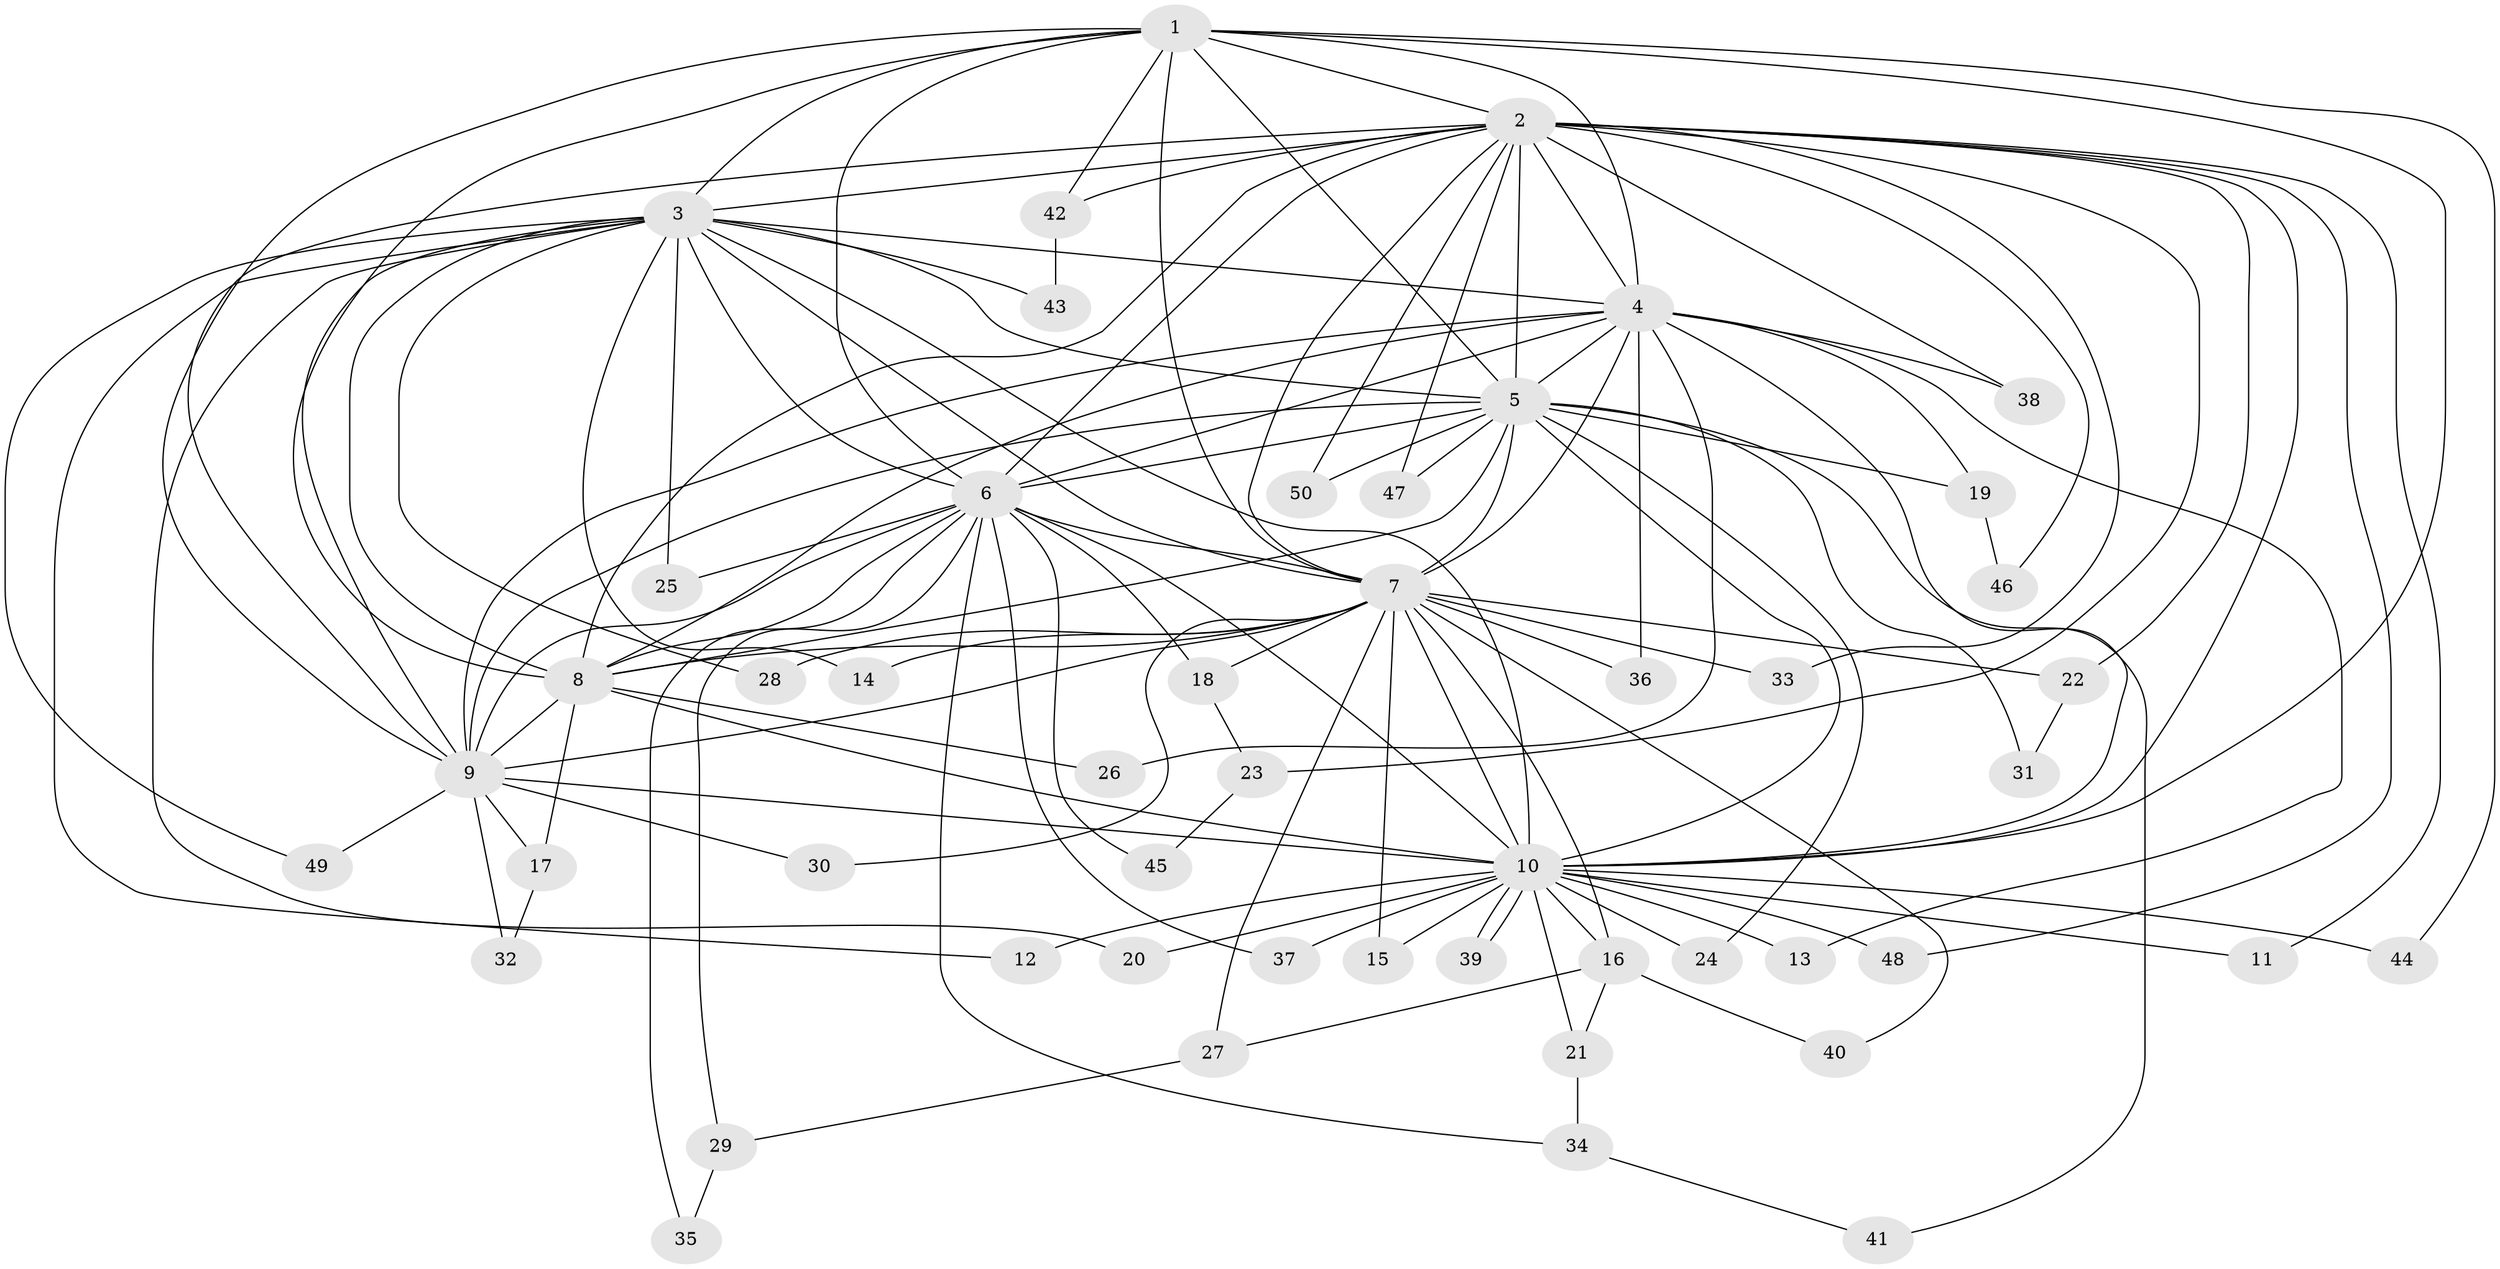 // Generated by graph-tools (version 1.1) at 2025/01/03/09/25 03:01:18]
// undirected, 50 vertices, 125 edges
graph export_dot {
graph [start="1"]
  node [color=gray90,style=filled];
  1;
  2;
  3;
  4;
  5;
  6;
  7;
  8;
  9;
  10;
  11;
  12;
  13;
  14;
  15;
  16;
  17;
  18;
  19;
  20;
  21;
  22;
  23;
  24;
  25;
  26;
  27;
  28;
  29;
  30;
  31;
  32;
  33;
  34;
  35;
  36;
  37;
  38;
  39;
  40;
  41;
  42;
  43;
  44;
  45;
  46;
  47;
  48;
  49;
  50;
  1 -- 2;
  1 -- 3;
  1 -- 4;
  1 -- 5;
  1 -- 6;
  1 -- 7;
  1 -- 8;
  1 -- 9;
  1 -- 10;
  1 -- 42;
  1 -- 44;
  2 -- 3;
  2 -- 4;
  2 -- 5;
  2 -- 6;
  2 -- 7;
  2 -- 8;
  2 -- 9;
  2 -- 10;
  2 -- 11;
  2 -- 22;
  2 -- 23;
  2 -- 33;
  2 -- 38;
  2 -- 42;
  2 -- 46;
  2 -- 47;
  2 -- 48;
  2 -- 50;
  3 -- 4;
  3 -- 5;
  3 -- 6;
  3 -- 7;
  3 -- 8;
  3 -- 9;
  3 -- 10;
  3 -- 12;
  3 -- 14;
  3 -- 20;
  3 -- 25;
  3 -- 28;
  3 -- 43;
  3 -- 49;
  4 -- 5;
  4 -- 6;
  4 -- 7;
  4 -- 8;
  4 -- 9;
  4 -- 10;
  4 -- 13;
  4 -- 19;
  4 -- 26;
  4 -- 36;
  4 -- 38;
  5 -- 6;
  5 -- 7;
  5 -- 8;
  5 -- 9;
  5 -- 10;
  5 -- 19;
  5 -- 24;
  5 -- 31;
  5 -- 41;
  5 -- 47;
  5 -- 50;
  6 -- 7;
  6 -- 8;
  6 -- 9;
  6 -- 10;
  6 -- 18;
  6 -- 25;
  6 -- 29;
  6 -- 34;
  6 -- 35;
  6 -- 37;
  6 -- 45;
  7 -- 8;
  7 -- 9;
  7 -- 10;
  7 -- 14;
  7 -- 15;
  7 -- 16;
  7 -- 18;
  7 -- 22;
  7 -- 27;
  7 -- 28;
  7 -- 30;
  7 -- 33;
  7 -- 36;
  7 -- 40;
  8 -- 9;
  8 -- 10;
  8 -- 17;
  8 -- 26;
  9 -- 10;
  9 -- 17;
  9 -- 30;
  9 -- 32;
  9 -- 49;
  10 -- 11;
  10 -- 12;
  10 -- 13;
  10 -- 15;
  10 -- 16;
  10 -- 20;
  10 -- 21;
  10 -- 24;
  10 -- 37;
  10 -- 39;
  10 -- 39;
  10 -- 44;
  10 -- 48;
  16 -- 21;
  16 -- 27;
  16 -- 40;
  17 -- 32;
  18 -- 23;
  19 -- 46;
  21 -- 34;
  22 -- 31;
  23 -- 45;
  27 -- 29;
  29 -- 35;
  34 -- 41;
  42 -- 43;
}
